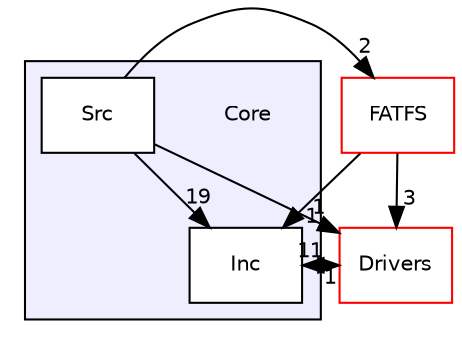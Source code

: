 digraph "/home/runner/work/SDcardBootloader/SDcardBootloader/bootloader/Core" {
  compound=true
  node [ fontsize="10", fontname="Helvetica"];
  edge [ labelfontsize="10", labelfontname="Helvetica"];
  subgraph clusterdir_c6310732a22f63c0c2fc5595561e68f1 {
    graph [ bgcolor="#eeeeff", pencolor="black", label="" URL="dir_c6310732a22f63c0c2fc5595561e68f1.html"];
    dir_c6310732a22f63c0c2fc5595561e68f1 [shape=plaintext label="Core"];
  dir_e2489e887f17afa3cbc07a4ec152cdd2 [shape=box label="Inc" fillcolor="white" style="filled" URL="dir_e2489e887f17afa3cbc07a4ec152cdd2.html"];
  dir_b596f468b52957496e4f78b80e029268 [shape=box label="Src" fillcolor="white" style="filled" URL="dir_b596f468b52957496e4f78b80e029268.html"];
  }
  dir_60925fc218da8ca7908795bf5f624060 [shape=box label="Drivers" fillcolor="white" style="filled" color="red" URL="dir_60925fc218da8ca7908795bf5f624060.html"];
  dir_ca60b63f767f5225bc4631228c3dc823 [shape=box label="FATFS" fillcolor="white" style="filled" color="red" URL="dir_ca60b63f767f5225bc4631228c3dc823.html"];
  dir_60925fc218da8ca7908795bf5f624060->dir_e2489e887f17afa3cbc07a4ec152cdd2 [headlabel="1", labeldistance=1.5 headhref="dir_000018_000001.html"];
  dir_e2489e887f17afa3cbc07a4ec152cdd2->dir_60925fc218da8ca7908795bf5f624060 [headlabel="11", labeldistance=1.5 headhref="dir_000001_000018.html"];
  dir_ca60b63f767f5225bc4631228c3dc823->dir_60925fc218da8ca7908795bf5f624060 [headlabel="3", labeldistance=1.5 headhref="dir_000029_000018.html"];
  dir_ca60b63f767f5225bc4631228c3dc823->dir_e2489e887f17afa3cbc07a4ec152cdd2 [headlabel="1", labeldistance=1.5 headhref="dir_000029_000001.html"];
  dir_b596f468b52957496e4f78b80e029268->dir_60925fc218da8ca7908795bf5f624060 [headlabel="1", labeldistance=1.5 headhref="dir_000002_000018.html"];
  dir_b596f468b52957496e4f78b80e029268->dir_ca60b63f767f5225bc4631228c3dc823 [headlabel="2", labeldistance=1.5 headhref="dir_000002_000029.html"];
  dir_b596f468b52957496e4f78b80e029268->dir_e2489e887f17afa3cbc07a4ec152cdd2 [headlabel="19", labeldistance=1.5 headhref="dir_000002_000001.html"];
}
